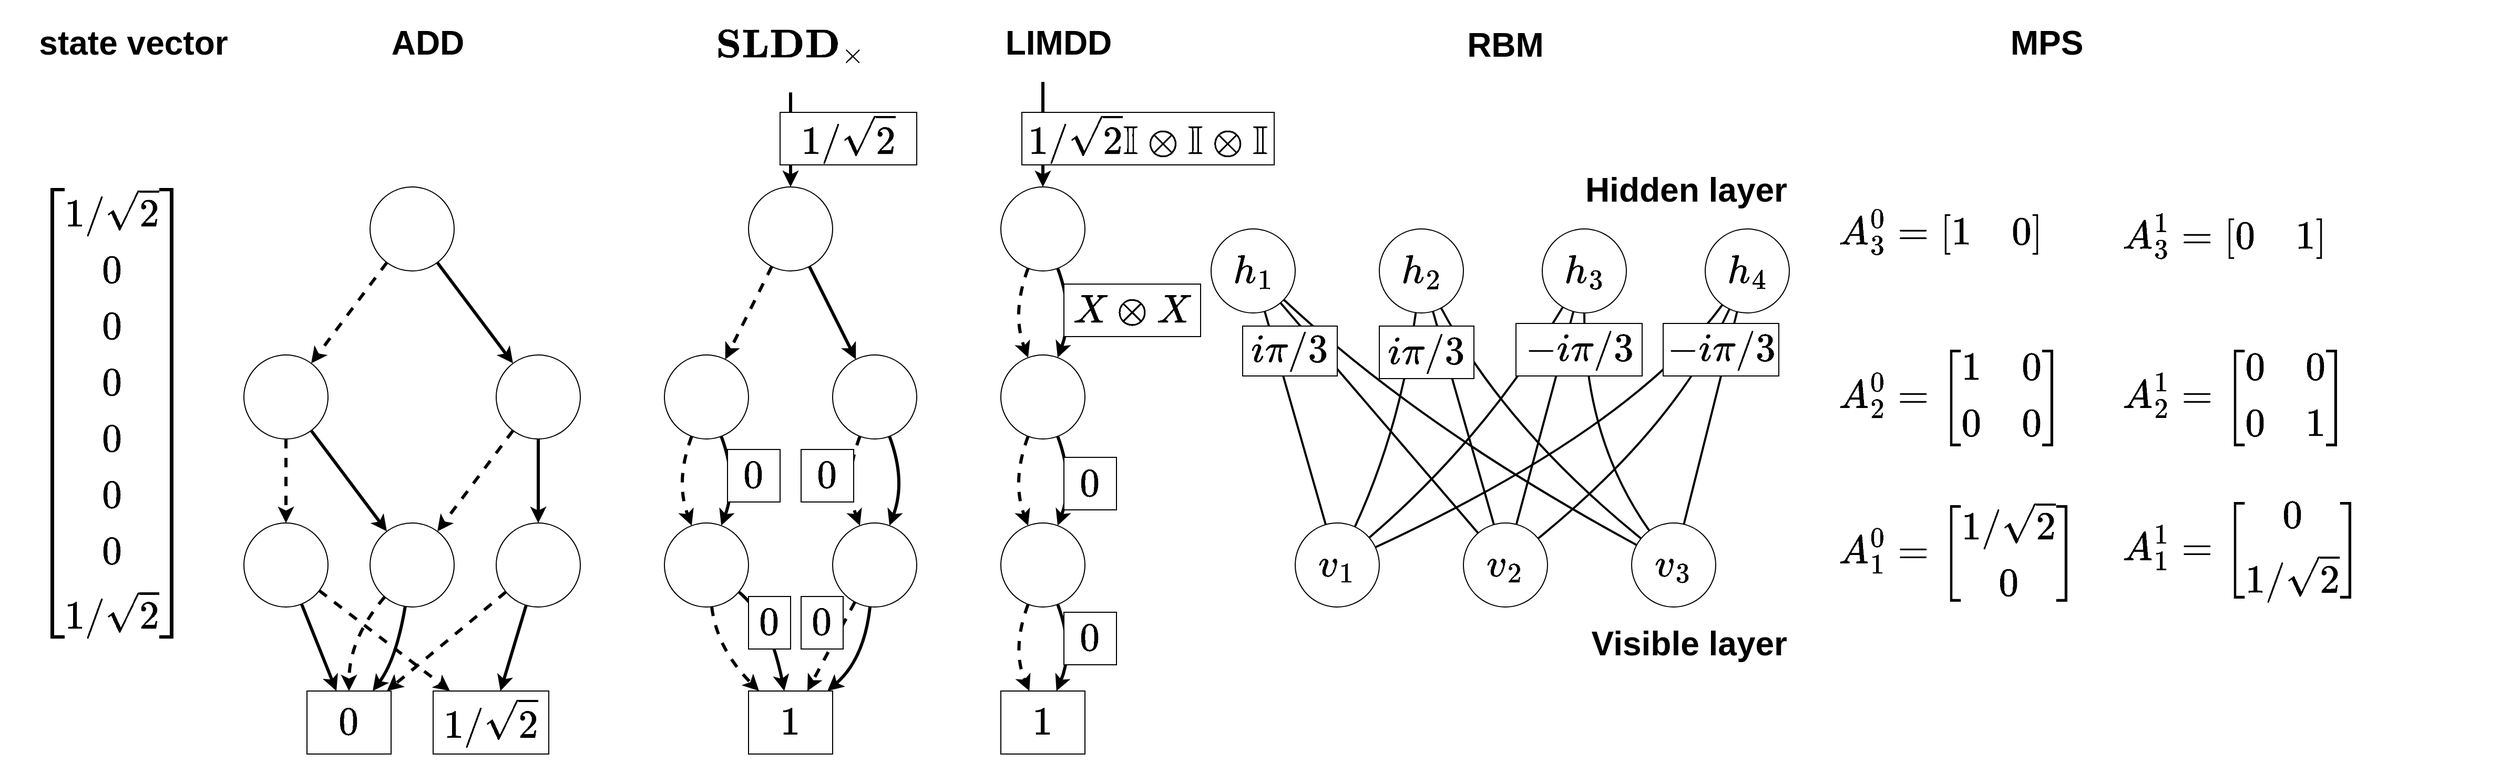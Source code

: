 <mxfile version="20.8.16" type="device"><diagram id="qn_PN-bv0Wn4t53T1UsE" name="Page-1"><mxGraphModel dx="1900" dy="1858" grid="1" gridSize="10" guides="1" tooltips="1" connect="1" arrows="1" fold="1" page="1" pageScale="1" pageWidth="850" pageHeight="1100" math="1" shadow="0"><root><mxCell id="0"/><mxCell id="1" parent="0"/><mxCell id="p2H1g8rdHcqDmRJBqMyH-15" style="rounded=0;orthogonalLoop=1;jettySize=auto;html=1;dashed=1;strokeWidth=3;" parent="1" source="p2H1g8rdHcqDmRJBqMyH-1" target="p2H1g8rdHcqDmRJBqMyH-2" edge="1"><mxGeometry relative="1" as="geometry"/></mxCell><mxCell id="p2H1g8rdHcqDmRJBqMyH-16" style="edgeStyle=none;rounded=0;orthogonalLoop=1;jettySize=auto;html=1;strokeWidth=3;" parent="1" source="p2H1g8rdHcqDmRJBqMyH-1" target="p2H1g8rdHcqDmRJBqMyH-3" edge="1"><mxGeometry relative="1" as="geometry"/></mxCell><mxCell id="p2H1g8rdHcqDmRJBqMyH-1" value="" style="ellipse;whiteSpace=wrap;html=1;aspect=fixed;" parent="1" vertex="1"><mxGeometry x="80" y="80" width="80" height="80" as="geometry"/></mxCell><mxCell id="p2H1g8rdHcqDmRJBqMyH-19" style="edgeStyle=none;rounded=0;orthogonalLoop=1;jettySize=auto;html=1;dashed=1;strokeWidth=3;" parent="1" source="p2H1g8rdHcqDmRJBqMyH-2" target="p2H1g8rdHcqDmRJBqMyH-4" edge="1"><mxGeometry relative="1" as="geometry"/></mxCell><mxCell id="p2H1g8rdHcqDmRJBqMyH-20" style="edgeStyle=none;rounded=0;orthogonalLoop=1;jettySize=auto;html=1;strokeWidth=3;" parent="1" source="p2H1g8rdHcqDmRJBqMyH-2" target="p2H1g8rdHcqDmRJBqMyH-5" edge="1"><mxGeometry relative="1" as="geometry"/></mxCell><mxCell id="p2H1g8rdHcqDmRJBqMyH-2" value="" style="ellipse;whiteSpace=wrap;html=1;aspect=fixed;" parent="1" vertex="1"><mxGeometry x="-40" y="240" width="80" height="80" as="geometry"/></mxCell><mxCell id="p2H1g8rdHcqDmRJBqMyH-17" style="edgeStyle=none;rounded=0;orthogonalLoop=1;jettySize=auto;html=1;dashed=1;strokeWidth=3;" parent="1" source="p2H1g8rdHcqDmRJBqMyH-3" target="p2H1g8rdHcqDmRJBqMyH-5" edge="1"><mxGeometry relative="1" as="geometry"/></mxCell><mxCell id="p2H1g8rdHcqDmRJBqMyH-18" style="edgeStyle=none;rounded=0;orthogonalLoop=1;jettySize=auto;html=1;strokeWidth=3;" parent="1" source="p2H1g8rdHcqDmRJBqMyH-3" target="p2H1g8rdHcqDmRJBqMyH-6" edge="1"><mxGeometry relative="1" as="geometry"/></mxCell><mxCell id="p2H1g8rdHcqDmRJBqMyH-3" value="" style="ellipse;whiteSpace=wrap;html=1;aspect=fixed;" parent="1" vertex="1"><mxGeometry x="200" y="240" width="80" height="80" as="geometry"/></mxCell><mxCell id="p2H1g8rdHcqDmRJBqMyH-66" style="edgeStyle=none;curved=1;orthogonalLoop=1;jettySize=auto;html=1;endArrow=classic;endFill=1;fontSize=32;strokeWidth=3;" parent="1" source="p2H1g8rdHcqDmRJBqMyH-4" target="p2H1g8rdHcqDmRJBqMyH-65" edge="1"><mxGeometry relative="1" as="geometry"/></mxCell><mxCell id="p2H1g8rdHcqDmRJBqMyH-67" style="edgeStyle=none;curved=1;orthogonalLoop=1;jettySize=auto;html=1;endArrow=classic;endFill=1;fontSize=32;dashed=1;strokeWidth=3;" parent="1" source="p2H1g8rdHcqDmRJBqMyH-4" target="p2H1g8rdHcqDmRJBqMyH-64" edge="1"><mxGeometry relative="1" as="geometry"/></mxCell><mxCell id="p2H1g8rdHcqDmRJBqMyH-4" value="" style="ellipse;whiteSpace=wrap;html=1;aspect=fixed;" parent="1" vertex="1"><mxGeometry x="-40" y="400" width="80" height="80" as="geometry"/></mxCell><mxCell id="p2H1g8rdHcqDmRJBqMyH-68" style="edgeStyle=none;curved=1;orthogonalLoop=1;jettySize=auto;html=1;endArrow=classic;endFill=1;fontSize=32;dashed=1;strokeWidth=3;" parent="1" source="p2H1g8rdHcqDmRJBqMyH-5" target="p2H1g8rdHcqDmRJBqMyH-65" edge="1"><mxGeometry relative="1" as="geometry"><Array as="points"><mxPoint x="60" y="510"/></Array></mxGeometry></mxCell><mxCell id="p2H1g8rdHcqDmRJBqMyH-69" style="edgeStyle=none;curved=1;orthogonalLoop=1;jettySize=auto;html=1;endArrow=classic;endFill=1;fontSize=32;strokeWidth=3;" parent="1" source="p2H1g8rdHcqDmRJBqMyH-5" target="p2H1g8rdHcqDmRJBqMyH-65" edge="1"><mxGeometry relative="1" as="geometry"><Array as="points"><mxPoint x="105" y="530"/></Array></mxGeometry></mxCell><mxCell id="p2H1g8rdHcqDmRJBqMyH-5" value="" style="ellipse;whiteSpace=wrap;html=1;aspect=fixed;" parent="1" vertex="1"><mxGeometry x="80" y="400" width="80" height="80" as="geometry"/></mxCell><mxCell id="p2H1g8rdHcqDmRJBqMyH-70" style="edgeStyle=none;curved=1;orthogonalLoop=1;jettySize=auto;html=1;endArrow=classic;endFill=1;fontSize=32;strokeWidth=3;" parent="1" source="p2H1g8rdHcqDmRJBqMyH-6" target="p2H1g8rdHcqDmRJBqMyH-64" edge="1"><mxGeometry relative="1" as="geometry"/></mxCell><mxCell id="p2H1g8rdHcqDmRJBqMyH-71" style="edgeStyle=none;curved=1;orthogonalLoop=1;jettySize=auto;html=1;endArrow=classic;endFill=1;fontSize=32;dashed=1;strokeWidth=3;" parent="1" source="p2H1g8rdHcqDmRJBqMyH-6" target="p2H1g8rdHcqDmRJBqMyH-65" edge="1"><mxGeometry relative="1" as="geometry"/></mxCell><mxCell id="p2H1g8rdHcqDmRJBqMyH-6" value="" style="ellipse;whiteSpace=wrap;html=1;aspect=fixed;" parent="1" vertex="1"><mxGeometry x="200" y="400" width="80" height="80" as="geometry"/></mxCell><mxCell id="p2H1g8rdHcqDmRJBqMyH-21" style="edgeStyle=none;rounded=0;orthogonalLoop=1;jettySize=auto;html=1;dashed=1;strokeWidth=3;" parent="1" source="p2H1g8rdHcqDmRJBqMyH-7" target="p2H1g8rdHcqDmRJBqMyH-8" edge="1"><mxGeometry relative="1" as="geometry"/></mxCell><mxCell id="p2H1g8rdHcqDmRJBqMyH-22" style="edgeStyle=none;rounded=0;orthogonalLoop=1;jettySize=auto;html=1;strokeWidth=3;" parent="1" source="p2H1g8rdHcqDmRJBqMyH-7" target="p2H1g8rdHcqDmRJBqMyH-9" edge="1"><mxGeometry relative="1" as="geometry"/></mxCell><mxCell id="p2H1g8rdHcqDmRJBqMyH-76" style="edgeStyle=none;curved=1;orthogonalLoop=1;jettySize=auto;html=1;endArrow=none;endFill=0;fontSize=32;startArrow=classic;startFill=1;strokeWidth=3;" parent="1" source="p2H1g8rdHcqDmRJBqMyH-7" edge="1"><mxGeometry relative="1" as="geometry"><mxPoint x="480" y="-10" as="targetPoint"/></mxGeometry></mxCell><mxCell id="p2H1g8rdHcqDmRJBqMyH-7" value="" style="ellipse;whiteSpace=wrap;html=1;aspect=fixed;" parent="1" vertex="1"><mxGeometry x="440" y="80" width="80" height="80" as="geometry"/></mxCell><mxCell id="p2H1g8rdHcqDmRJBqMyH-23" style="edgeStyle=none;orthogonalLoop=1;jettySize=auto;html=1;curved=1;dashed=1;strokeWidth=3;" parent="1" source="p2H1g8rdHcqDmRJBqMyH-8" target="p2H1g8rdHcqDmRJBqMyH-10" edge="1"><mxGeometry relative="1" as="geometry"><Array as="points"><mxPoint x="370" y="360"/></Array></mxGeometry></mxCell><mxCell id="p2H1g8rdHcqDmRJBqMyH-24" style="edgeStyle=none;curved=1;orthogonalLoop=1;jettySize=auto;html=1;strokeWidth=3;" parent="1" source="p2H1g8rdHcqDmRJBqMyH-8" target="p2H1g8rdHcqDmRJBqMyH-10" edge="1"><mxGeometry relative="1" as="geometry"><Array as="points"><mxPoint x="430" y="360"/></Array></mxGeometry></mxCell><mxCell id="p2H1g8rdHcqDmRJBqMyH-8" value="" style="ellipse;whiteSpace=wrap;html=1;aspect=fixed;" parent="1" vertex="1"><mxGeometry x="360" y="240" width="80" height="80" as="geometry"/></mxCell><mxCell id="p2H1g8rdHcqDmRJBqMyH-25" style="edgeStyle=none;curved=1;orthogonalLoop=1;jettySize=auto;html=1;dashed=1;strokeWidth=3;" parent="1" source="p2H1g8rdHcqDmRJBqMyH-9" target="p2H1g8rdHcqDmRJBqMyH-11" edge="1"><mxGeometry relative="1" as="geometry"><Array as="points"><mxPoint x="530" y="360"/></Array></mxGeometry></mxCell><mxCell id="p2H1g8rdHcqDmRJBqMyH-26" style="edgeStyle=none;curved=1;orthogonalLoop=1;jettySize=auto;html=1;strokeWidth=3;" parent="1" source="p2H1g8rdHcqDmRJBqMyH-9" target="p2H1g8rdHcqDmRJBqMyH-11" edge="1"><mxGeometry relative="1" as="geometry"><Array as="points"><mxPoint x="590" y="360"/></Array></mxGeometry></mxCell><mxCell id="p2H1g8rdHcqDmRJBqMyH-9" value="" style="ellipse;whiteSpace=wrap;html=1;aspect=fixed;" parent="1" vertex="1"><mxGeometry x="520" y="240" width="80" height="80" as="geometry"/></mxCell><mxCell id="p2H1g8rdHcqDmRJBqMyH-72" style="edgeStyle=none;curved=1;orthogonalLoop=1;jettySize=auto;html=1;endArrow=classic;endFill=1;fontSize=32;dashed=1;strokeWidth=3;" parent="1" source="p2H1g8rdHcqDmRJBqMyH-10" target="p2H1g8rdHcqDmRJBqMyH-62" edge="1"><mxGeometry relative="1" as="geometry"><Array as="points"><mxPoint x="410" y="520"/></Array></mxGeometry></mxCell><mxCell id="p2H1g8rdHcqDmRJBqMyH-85" style="edgeStyle=none;curved=1;orthogonalLoop=1;jettySize=auto;html=1;startArrow=none;startFill=0;endArrow=classic;endFill=1;fontSize=32;strokeWidth=3;" parent="1" source="p2H1g8rdHcqDmRJBqMyH-10" target="p2H1g8rdHcqDmRJBqMyH-62" edge="1"><mxGeometry relative="1" as="geometry"><Array as="points"><mxPoint x="460" y="490"/></Array></mxGeometry></mxCell><mxCell id="p2H1g8rdHcqDmRJBqMyH-10" value="" style="ellipse;whiteSpace=wrap;html=1;aspect=fixed;" parent="1" vertex="1"><mxGeometry x="360" y="400" width="80" height="80" as="geometry"/></mxCell><mxCell id="p2H1g8rdHcqDmRJBqMyH-73" style="edgeStyle=none;curved=1;orthogonalLoop=1;jettySize=auto;html=1;endArrow=classic;endFill=1;fontSize=32;strokeWidth=3;" parent="1" source="p2H1g8rdHcqDmRJBqMyH-11" target="p2H1g8rdHcqDmRJBqMyH-62" edge="1"><mxGeometry relative="1" as="geometry"><Array as="points"><mxPoint x="550" y="530"/></Array></mxGeometry></mxCell><mxCell id="p2H1g8rdHcqDmRJBqMyH-84" style="edgeStyle=none;curved=1;orthogonalLoop=1;jettySize=auto;html=1;startArrow=none;startFill=0;endArrow=classic;endFill=1;fontSize=32;dashed=1;strokeWidth=3;" parent="1" source="p2H1g8rdHcqDmRJBqMyH-11" target="p2H1g8rdHcqDmRJBqMyH-62" edge="1"><mxGeometry relative="1" as="geometry"/></mxCell><mxCell id="p2H1g8rdHcqDmRJBqMyH-11" value="" style="ellipse;whiteSpace=wrap;html=1;aspect=fixed;" parent="1" vertex="1"><mxGeometry x="520" y="400" width="80" height="80" as="geometry"/></mxCell><mxCell id="p2H1g8rdHcqDmRJBqMyH-27" style="edgeStyle=none;curved=1;orthogonalLoop=1;jettySize=auto;html=1;dashed=1;strokeWidth=3;" parent="1" source="p2H1g8rdHcqDmRJBqMyH-12" target="p2H1g8rdHcqDmRJBqMyH-13" edge="1"><mxGeometry relative="1" as="geometry"><Array as="points"><mxPoint x="690" y="200"/></Array></mxGeometry></mxCell><mxCell id="p2H1g8rdHcqDmRJBqMyH-28" style="edgeStyle=none;curved=1;orthogonalLoop=1;jettySize=auto;html=1;strokeWidth=3;" parent="1" source="p2H1g8rdHcqDmRJBqMyH-12" target="p2H1g8rdHcqDmRJBqMyH-13" edge="1"><mxGeometry relative="1" as="geometry"><Array as="points"><mxPoint x="750" y="200"/></Array></mxGeometry></mxCell><mxCell id="p2H1g8rdHcqDmRJBqMyH-77" style="edgeStyle=none;curved=1;orthogonalLoop=1;jettySize=auto;html=1;startArrow=classic;startFill=1;endArrow=none;endFill=0;fontSize=32;strokeWidth=3;" parent="1" source="p2H1g8rdHcqDmRJBqMyH-12" edge="1"><mxGeometry relative="1" as="geometry"><mxPoint x="720" y="-20" as="targetPoint"/></mxGeometry></mxCell><mxCell id="p2H1g8rdHcqDmRJBqMyH-12" value="" style="ellipse;whiteSpace=wrap;html=1;aspect=fixed;" parent="1" vertex="1"><mxGeometry x="680" y="80" width="80" height="80" as="geometry"/></mxCell><mxCell id="p2H1g8rdHcqDmRJBqMyH-29" style="edgeStyle=none;curved=1;orthogonalLoop=1;jettySize=auto;html=1;dashed=1;strokeWidth=3;" parent="1" source="p2H1g8rdHcqDmRJBqMyH-13" target="p2H1g8rdHcqDmRJBqMyH-14" edge="1"><mxGeometry relative="1" as="geometry"><Array as="points"><mxPoint x="690" y="360"/></Array></mxGeometry></mxCell><mxCell id="p2H1g8rdHcqDmRJBqMyH-30" style="edgeStyle=none;curved=1;orthogonalLoop=1;jettySize=auto;html=1;strokeWidth=3;" parent="1" source="p2H1g8rdHcqDmRJBqMyH-13" target="p2H1g8rdHcqDmRJBqMyH-14" edge="1"><mxGeometry relative="1" as="geometry"><Array as="points"><mxPoint x="750" y="360"/></Array></mxGeometry></mxCell><mxCell id="p2H1g8rdHcqDmRJBqMyH-13" value="" style="ellipse;whiteSpace=wrap;html=1;aspect=fixed;" parent="1" vertex="1"><mxGeometry x="680" y="240" width="80" height="80" as="geometry"/></mxCell><mxCell id="p2H1g8rdHcqDmRJBqMyH-74" style="edgeStyle=none;curved=1;orthogonalLoop=1;jettySize=auto;html=1;endArrow=classic;endFill=1;fontSize=32;dashed=1;strokeWidth=3;" parent="1" source="p2H1g8rdHcqDmRJBqMyH-14" target="p2H1g8rdHcqDmRJBqMyH-63" edge="1"><mxGeometry relative="1" as="geometry"><Array as="points"><mxPoint x="690" y="520"/></Array></mxGeometry></mxCell><mxCell id="p2H1g8rdHcqDmRJBqMyH-75" style="edgeStyle=none;curved=1;orthogonalLoop=1;jettySize=auto;html=1;endArrow=classic;endFill=1;fontSize=32;strokeWidth=3;" parent="1" source="p2H1g8rdHcqDmRJBqMyH-14" target="p2H1g8rdHcqDmRJBqMyH-63" edge="1"><mxGeometry relative="1" as="geometry"><Array as="points"><mxPoint x="750" y="520"/></Array></mxGeometry></mxCell><mxCell id="p2H1g8rdHcqDmRJBqMyH-14" value="" style="ellipse;whiteSpace=wrap;html=1;aspect=fixed;" parent="1" vertex="1"><mxGeometry x="680" y="400" width="80" height="80" as="geometry"/></mxCell><mxCell id="p2H1g8rdHcqDmRJBqMyH-31" value="\begin{bmatrix} 1/\sqrt 2 \\ 0 \\ 0\\ 0\\ 0 \\ 0 \\ 0 \\ 1/\sqrt 2\end{bmatrix}" style="text;html=1;strokeColor=none;fillColor=none;align=center;verticalAlign=middle;whiteSpace=wrap;rounded=0;fontSize=32;" parent="1" vertex="1"><mxGeometry x="-240" y="80" width="150" height="430" as="geometry"/></mxCell><mxCell id="p2H1g8rdHcqDmRJBqMyH-38" style="edgeStyle=none;curved=1;orthogonalLoop=1;jettySize=auto;html=1;fontSize=32;endArrow=none;endFill=0;strokeWidth=2;" parent="1" source="p2H1g8rdHcqDmRJBqMyH-32" target="p2H1g8rdHcqDmRJBqMyH-35" edge="1"><mxGeometry relative="1" as="geometry"/></mxCell><mxCell id="p2H1g8rdHcqDmRJBqMyH-32" value="$$v_1$$" style="ellipse;whiteSpace=wrap;html=1;aspect=fixed;fontSize=32;" parent="1" vertex="1"><mxGeometry x="960" y="400" width="80" height="80" as="geometry"/></mxCell><mxCell id="p2H1g8rdHcqDmRJBqMyH-40" style="edgeStyle=none;curved=1;orthogonalLoop=1;jettySize=auto;html=1;endArrow=none;endFill=0;fontSize=32;strokeWidth=2;" parent="1" source="p2H1g8rdHcqDmRJBqMyH-33" target="p2H1g8rdHcqDmRJBqMyH-36" edge="1"><mxGeometry relative="1" as="geometry"/></mxCell><mxCell id="p2H1g8rdHcqDmRJBqMyH-33" value="$$v_2$$" style="ellipse;whiteSpace=wrap;html=1;aspect=fixed;fontSize=32;" parent="1" vertex="1"><mxGeometry x="1120" y="400" width="80" height="80" as="geometry"/></mxCell><mxCell id="p2H1g8rdHcqDmRJBqMyH-42" style="edgeStyle=none;curved=1;orthogonalLoop=1;jettySize=auto;html=1;endArrow=none;endFill=0;fontSize=32;strokeWidth=2;" parent="1" source="p2H1g8rdHcqDmRJBqMyH-34" target="p2H1g8rdHcqDmRJBqMyH-37" edge="1"><mxGeometry relative="1" as="geometry"><Array as="points"><mxPoint x="1235" y="320"/></Array></mxGeometry></mxCell><mxCell id="p2H1g8rdHcqDmRJBqMyH-34" value="$$v_3$$" style="ellipse;whiteSpace=wrap;html=1;aspect=fixed;fontSize=32;" parent="1" vertex="1"><mxGeometry x="1280" y="400" width="80" height="80" as="geometry"/></mxCell><mxCell id="p2H1g8rdHcqDmRJBqMyH-39" style="edgeStyle=none;curved=1;orthogonalLoop=1;jettySize=auto;html=1;endArrow=none;endFill=0;fontSize=32;strokeWidth=2;" parent="1" source="p2H1g8rdHcqDmRJBqMyH-35" target="p2H1g8rdHcqDmRJBqMyH-33" edge="1"><mxGeometry relative="1" as="geometry"/></mxCell><mxCell id="p2H1g8rdHcqDmRJBqMyH-45" style="edgeStyle=none;curved=1;orthogonalLoop=1;jettySize=auto;html=1;endArrow=none;endFill=0;fontSize=32;strokeWidth=2;" parent="1" source="p2H1g8rdHcqDmRJBqMyH-35" target="p2H1g8rdHcqDmRJBqMyH-34" edge="1"><mxGeometry relative="1" as="geometry"><Array as="points"><mxPoint x="1080" y="310"/></Array></mxGeometry></mxCell><mxCell id="p2H1g8rdHcqDmRJBqMyH-35" value="$$h_1$$" style="ellipse;whiteSpace=wrap;html=1;aspect=fixed;fontSize=32;" parent="1" vertex="1"><mxGeometry x="880" y="120" width="80" height="80" as="geometry"/></mxCell><mxCell id="p2H1g8rdHcqDmRJBqMyH-41" style="edgeStyle=none;curved=1;orthogonalLoop=1;jettySize=auto;html=1;endArrow=none;endFill=0;fontSize=32;strokeWidth=2;" parent="1" source="p2H1g8rdHcqDmRJBqMyH-36" target="p2H1g8rdHcqDmRJBqMyH-34" edge="1"><mxGeometry relative="1" as="geometry"><Array as="points"><mxPoint x="1160" y="310"/></Array></mxGeometry></mxCell><mxCell id="p2H1g8rdHcqDmRJBqMyH-46" style="edgeStyle=none;curved=1;orthogonalLoop=1;jettySize=auto;html=1;endArrow=none;endFill=0;fontSize=32;strokeWidth=2;" parent="1" source="p2H1g8rdHcqDmRJBqMyH-36" target="p2H1g8rdHcqDmRJBqMyH-32" edge="1"><mxGeometry relative="1" as="geometry"><Array as="points"><mxPoint x="1060" y="310"/></Array></mxGeometry></mxCell><mxCell id="p2H1g8rdHcqDmRJBqMyH-36" value="$$h_2$$" style="ellipse;whiteSpace=wrap;html=1;aspect=fixed;fontSize=32;" parent="1" vertex="1"><mxGeometry x="1040" y="120" width="80" height="80" as="geometry"/></mxCell><mxCell id="p2H1g8rdHcqDmRJBqMyH-43" style="edgeStyle=none;curved=1;orthogonalLoop=1;jettySize=auto;html=1;endArrow=none;endFill=0;fontSize=32;strokeWidth=2;" parent="1" source="p2H1g8rdHcqDmRJBqMyH-37" target="p2H1g8rdHcqDmRJBqMyH-33" edge="1"><mxGeometry relative="1" as="geometry"/></mxCell><mxCell id="p2H1g8rdHcqDmRJBqMyH-44" style="edgeStyle=none;curved=1;orthogonalLoop=1;jettySize=auto;html=1;endArrow=none;endFill=0;fontSize=32;strokeWidth=2;" parent="1" source="p2H1g8rdHcqDmRJBqMyH-37" target="p2H1g8rdHcqDmRJBqMyH-32" edge="1"><mxGeometry relative="1" as="geometry"><Array as="points"><mxPoint x="1140" y="320"/></Array></mxGeometry></mxCell><mxCell id="p2H1g8rdHcqDmRJBqMyH-37" value="$$h_3$$" style="ellipse;whiteSpace=wrap;html=1;aspect=fixed;fontSize=32;" parent="1" vertex="1"><mxGeometry x="1195" y="120" width="80" height="80" as="geometry"/></mxCell><mxCell id="p2H1g8rdHcqDmRJBqMyH-47" value="state vector" style="text;html=1;strokeColor=none;fillColor=none;align=center;verticalAlign=middle;whiteSpace=wrap;rounded=0;fontSize=32;fontStyle=1" parent="1" vertex="1"><mxGeometry x="-240" y="-97.5" width="190" height="80" as="geometry"/></mxCell><mxCell id="p2H1g8rdHcqDmRJBqMyH-48" value="ADD" style="text;html=1;strokeColor=none;fillColor=none;align=center;verticalAlign=middle;whiteSpace=wrap;rounded=0;fontSize=32;fontStyle=1" parent="1" vertex="1"><mxGeometry x="40" y="-80" width="190" height="45" as="geometry"/></mxCell><mxCell id="p2H1g8rdHcqDmRJBqMyH-49" value="$$\textbf{SLDD}_{\times}$$" style="text;html=1;strokeColor=none;fillColor=none;align=center;verticalAlign=middle;whiteSpace=wrap;rounded=0;fontSize=32;" parent="1" vertex="1"><mxGeometry x="385" y="-80" width="190" height="50" as="geometry"/></mxCell><mxCell id="p2H1g8rdHcqDmRJBqMyH-50" value="LIMDD" style="text;html=1;strokeColor=none;fillColor=none;align=center;verticalAlign=middle;whiteSpace=wrap;rounded=0;fontSize=32;fontStyle=1" parent="1" vertex="1"><mxGeometry x="640" y="-82.5" width="190" height="50" as="geometry"/></mxCell><mxCell id="p2H1g8rdHcqDmRJBqMyH-51" value="RBM" style="text;html=1;strokeColor=none;fillColor=none;align=center;verticalAlign=middle;whiteSpace=wrap;rounded=0;fontSize=32;fontStyle=1" parent="1" vertex="1"><mxGeometry x="1065" y="-77.5" width="190" height="45" as="geometry"/></mxCell><mxCell id="p2H1g8rdHcqDmRJBqMyH-52" value="MPS" style="text;html=1;strokeColor=none;fillColor=none;align=center;verticalAlign=middle;whiteSpace=wrap;rounded=0;fontSize=32;fontStyle=1" parent="1" vertex="1"><mxGeometry x="1580" y="-97.5" width="190" height="80" as="geometry"/></mxCell><mxCell id="p2H1g8rdHcqDmRJBqMyH-53" value="$$A_3^0=\begin{bmatrix} 1 &amp;amp; 0\end{bmatrix}$$" style="text;html=1;strokeColor=none;fillColor=none;align=left;verticalAlign=middle;whiteSpace=wrap;rounded=0;fontSize=32;" parent="1" vertex="1"><mxGeometry x="1475" y="65" width="110" height="115" as="geometry"/></mxCell><mxCell id="p2H1g8rdHcqDmRJBqMyH-54" value="$$A_3^1=\begin{bmatrix} 0 &amp;amp; 1\end{bmatrix}$$" style="text;html=1;strokeColor=none;fillColor=none;align=left;verticalAlign=middle;whiteSpace=wrap;rounded=0;fontSize=32;" parent="1" vertex="1"><mxGeometry x="1745" y="68.5" width="110" height="115" as="geometry"/></mxCell><mxCell id="p2H1g8rdHcqDmRJBqMyH-55" value="$$A_2^1=\begin{bmatrix} 0 &amp;amp; 0 \\ 0 &amp;amp; 1\end{bmatrix}$$" style="text;html=1;strokeColor=none;fillColor=none;align=left;verticalAlign=middle;whiteSpace=wrap;rounded=0;fontSize=32;" parent="1" vertex="1"><mxGeometry x="1745" y="222.5" width="110" height="115" as="geometry"/></mxCell><mxCell id="p2H1g8rdHcqDmRJBqMyH-56" value="$$A_1^ 1=\begin{bmatrix} 0 \\ 1/\sqrt 2\end{bmatrix}$$" style="text;html=1;strokeColor=none;fillColor=none;align=left;verticalAlign=middle;whiteSpace=wrap;rounded=0;fontSize=32;" parent="1" vertex="1"><mxGeometry x="1745" y="367.5" width="110" height="115" as="geometry"/></mxCell><mxCell id="p2H1g8rdHcqDmRJBqMyH-57" value="$$A_2^0=\begin{bmatrix} 1 &amp;amp; 0 \\ 0 &amp;amp; 0\end{bmatrix}$$" style="text;html=1;strokeColor=none;fillColor=none;align=left;verticalAlign=middle;whiteSpace=wrap;rounded=0;fontSize=32;" parent="1" vertex="1"><mxGeometry x="1475" y="222.5" width="110" height="115" as="geometry"/></mxCell><mxCell id="p2H1g8rdHcqDmRJBqMyH-58" value="$$A_1^ 0=&lt;br&gt;\begin{bmatrix} 1/\sqrt2 \\ 0\end{bmatrix}$$" style="text;html=1;strokeColor=none;fillColor=none;align=left;verticalAlign=middle;whiteSpace=wrap;rounded=0;fontSize=32;" parent="1" vertex="1"><mxGeometry x="1475" y="370" width="130" height="115" as="geometry"/></mxCell><mxCell id="p2H1g8rdHcqDmRJBqMyH-62" value="$$1$$" style="rounded=0;whiteSpace=wrap;html=1;fontSize=32;" parent="1" vertex="1"><mxGeometry x="440" y="560" width="80" height="60" as="geometry"/></mxCell><mxCell id="p2H1g8rdHcqDmRJBqMyH-63" value="$$1$$" style="rounded=0;whiteSpace=wrap;html=1;fontSize=32;" parent="1" vertex="1"><mxGeometry x="680" y="560" width="80" height="60" as="geometry"/></mxCell><mxCell id="p2H1g8rdHcqDmRJBqMyH-64" value="$$1/\sqrt 2$$" style="rounded=0;whiteSpace=wrap;html=1;fontSize=32;" parent="1" vertex="1"><mxGeometry x="140" y="560" width="110" height="60" as="geometry"/></mxCell><mxCell id="p2H1g8rdHcqDmRJBqMyH-65" value="$$0$$" style="rounded=0;whiteSpace=wrap;html=1;fontSize=32;" parent="1" vertex="1"><mxGeometry x="20" y="560" width="80" height="60" as="geometry"/></mxCell><mxCell id="p2H1g8rdHcqDmRJBqMyH-78" value="$$X\otimes X$$" style="rounded=0;whiteSpace=wrap;html=1;fontSize=32;" parent="1" vertex="1"><mxGeometry x="740" y="172.5" width="130" height="50" as="geometry"/></mxCell><mxCell id="p2H1g8rdHcqDmRJBqMyH-79" value="$$0$$" style="rounded=0;whiteSpace=wrap;html=1;fontSize=32;" parent="1" vertex="1"><mxGeometry x="740" y="337.5" width="50" height="50" as="geometry"/></mxCell><mxCell id="p2H1g8rdHcqDmRJBqMyH-80" value="$$0$$" style="rounded=0;whiteSpace=wrap;html=1;fontSize=32;" parent="1" vertex="1"><mxGeometry x="740" y="485" width="50" height="50" as="geometry"/></mxCell><mxCell id="p2H1g8rdHcqDmRJBqMyH-81" value="$$0$$" style="rounded=0;whiteSpace=wrap;html=1;fontSize=32;" parent="1" vertex="1"><mxGeometry x="490" y="330" width="50" height="50" as="geometry"/></mxCell><mxCell id="p2H1g8rdHcqDmRJBqMyH-82" value="$$0$$" style="rounded=0;whiteSpace=wrap;html=1;fontSize=32;" parent="1" vertex="1"><mxGeometry x="420" y="330" width="50" height="50" as="geometry"/></mxCell><mxCell id="p2H1g8rdHcqDmRJBqMyH-83" value="$$0$$" style="rounded=0;whiteSpace=wrap;html=1;fontSize=32;" parent="1" vertex="1"><mxGeometry x="490" y="470" width="40" height="50" as="geometry"/></mxCell><mxCell id="p2H1g8rdHcqDmRJBqMyH-86" value="$$0$$" style="rounded=0;whiteSpace=wrap;html=1;fontSize=32;" parent="1" vertex="1"><mxGeometry x="440" y="470" width="40" height="50" as="geometry"/></mxCell><mxCell id="p2H1g8rdHcqDmRJBqMyH-88" value="$$1/\sqrt 2$$" style="rounded=0;whiteSpace=wrap;html=1;fontSize=32;" parent="1" vertex="1"><mxGeometry x="470" y="9" width="130" height="50" as="geometry"/></mxCell><mxCell id="p2H1g8rdHcqDmRJBqMyH-89" value="$$1/\sqrt 2\mathbb I\otimes \mathbb I\otimes \mathbb I$$" style="rounded=0;whiteSpace=wrap;html=1;fontSize=32;" parent="1" vertex="1"><mxGeometry x="700" y="9" width="240" height="50" as="geometry"/></mxCell><mxCell id="p2H1g8rdHcqDmRJBqMyH-90" value="$$i\pi/3$$" style="rounded=0;whiteSpace=wrap;html=1;fontSize=32;" parent="1" vertex="1"><mxGeometry x="910" y="212.5" width="90" height="47.5" as="geometry"/></mxCell><mxCell id="p2H1g8rdHcqDmRJBqMyH-92" style="edgeStyle=none;curved=1;orthogonalLoop=1;jettySize=auto;html=1;startArrow=none;startFill=0;endArrow=none;endFill=0;fontSize=32;strokeWidth=2;" parent="1" source="p2H1g8rdHcqDmRJBqMyH-91" target="p2H1g8rdHcqDmRJBqMyH-34" edge="1"><mxGeometry relative="1" as="geometry"/></mxCell><mxCell id="p2H1g8rdHcqDmRJBqMyH-93" style="edgeStyle=none;curved=1;orthogonalLoop=1;jettySize=auto;html=1;startArrow=none;startFill=0;endArrow=none;endFill=0;fontSize=32;strokeWidth=2;" parent="1" source="p2H1g8rdHcqDmRJBqMyH-91" target="p2H1g8rdHcqDmRJBqMyH-33" edge="1"><mxGeometry relative="1" as="geometry"><Array as="points"><mxPoint x="1320" y="310"/></Array></mxGeometry></mxCell><mxCell id="p2H1g8rdHcqDmRJBqMyH-94" style="edgeStyle=none;curved=1;orthogonalLoop=1;jettySize=auto;html=1;startArrow=none;startFill=0;endArrow=none;endFill=0;fontSize=32;strokeWidth=2;" parent="1" source="p2H1g8rdHcqDmRJBqMyH-91" target="p2H1g8rdHcqDmRJBqMyH-32" edge="1"><mxGeometry relative="1" as="geometry"><Array as="points"><mxPoint x="1280" y="310"/></Array></mxGeometry></mxCell><mxCell id="p2H1g8rdHcqDmRJBqMyH-91" value="$$h_4$$" style="ellipse;whiteSpace=wrap;html=1;aspect=fixed;fontSize=32;" parent="1" vertex="1"><mxGeometry x="1350" y="120" width="80" height="80" as="geometry"/></mxCell><mxCell id="p2H1g8rdHcqDmRJBqMyH-95" value="$$i\pi/3$$" style="rounded=0;whiteSpace=wrap;html=1;fontSize=32;" parent="1" vertex="1"><mxGeometry x="1040" y="212.5" width="90" height="50" as="geometry"/></mxCell><mxCell id="p2H1g8rdHcqDmRJBqMyH-96" value="$$-i\pi/3$$" style="rounded=0;whiteSpace=wrap;html=1;fontSize=32;" parent="1" vertex="1"><mxGeometry x="1170" y="210" width="120" height="50" as="geometry"/></mxCell><mxCell id="p2H1g8rdHcqDmRJBqMyH-97" value="$$-i\pi/3$$" style="rounded=0;whiteSpace=wrap;html=1;fontSize=32;" parent="1" vertex="1"><mxGeometry x="1310" y="210" width="110" height="50" as="geometry"/></mxCell><mxCell id="_vcyus5qnlgueTw5qTwP-1" value="Visible layer" style="text;html=1;strokeColor=none;fillColor=none;align=right;verticalAlign=middle;whiteSpace=wrap;rounded=0;fontSize=32;fontStyle=1" parent="1" vertex="1"><mxGeometry x="1240" y="492.5" width="190" height="45" as="geometry"/></mxCell><mxCell id="_vcyus5qnlgueTw5qTwP-2" value="Hidden layer" style="text;html=1;strokeColor=none;fillColor=none;align=right;verticalAlign=middle;whiteSpace=wrap;rounded=0;fontSize=32;fontStyle=1" parent="1" vertex="1"><mxGeometry x="1180" y="60" width="250" height="45" as="geometry"/></mxCell></root></mxGraphModel></diagram></mxfile>